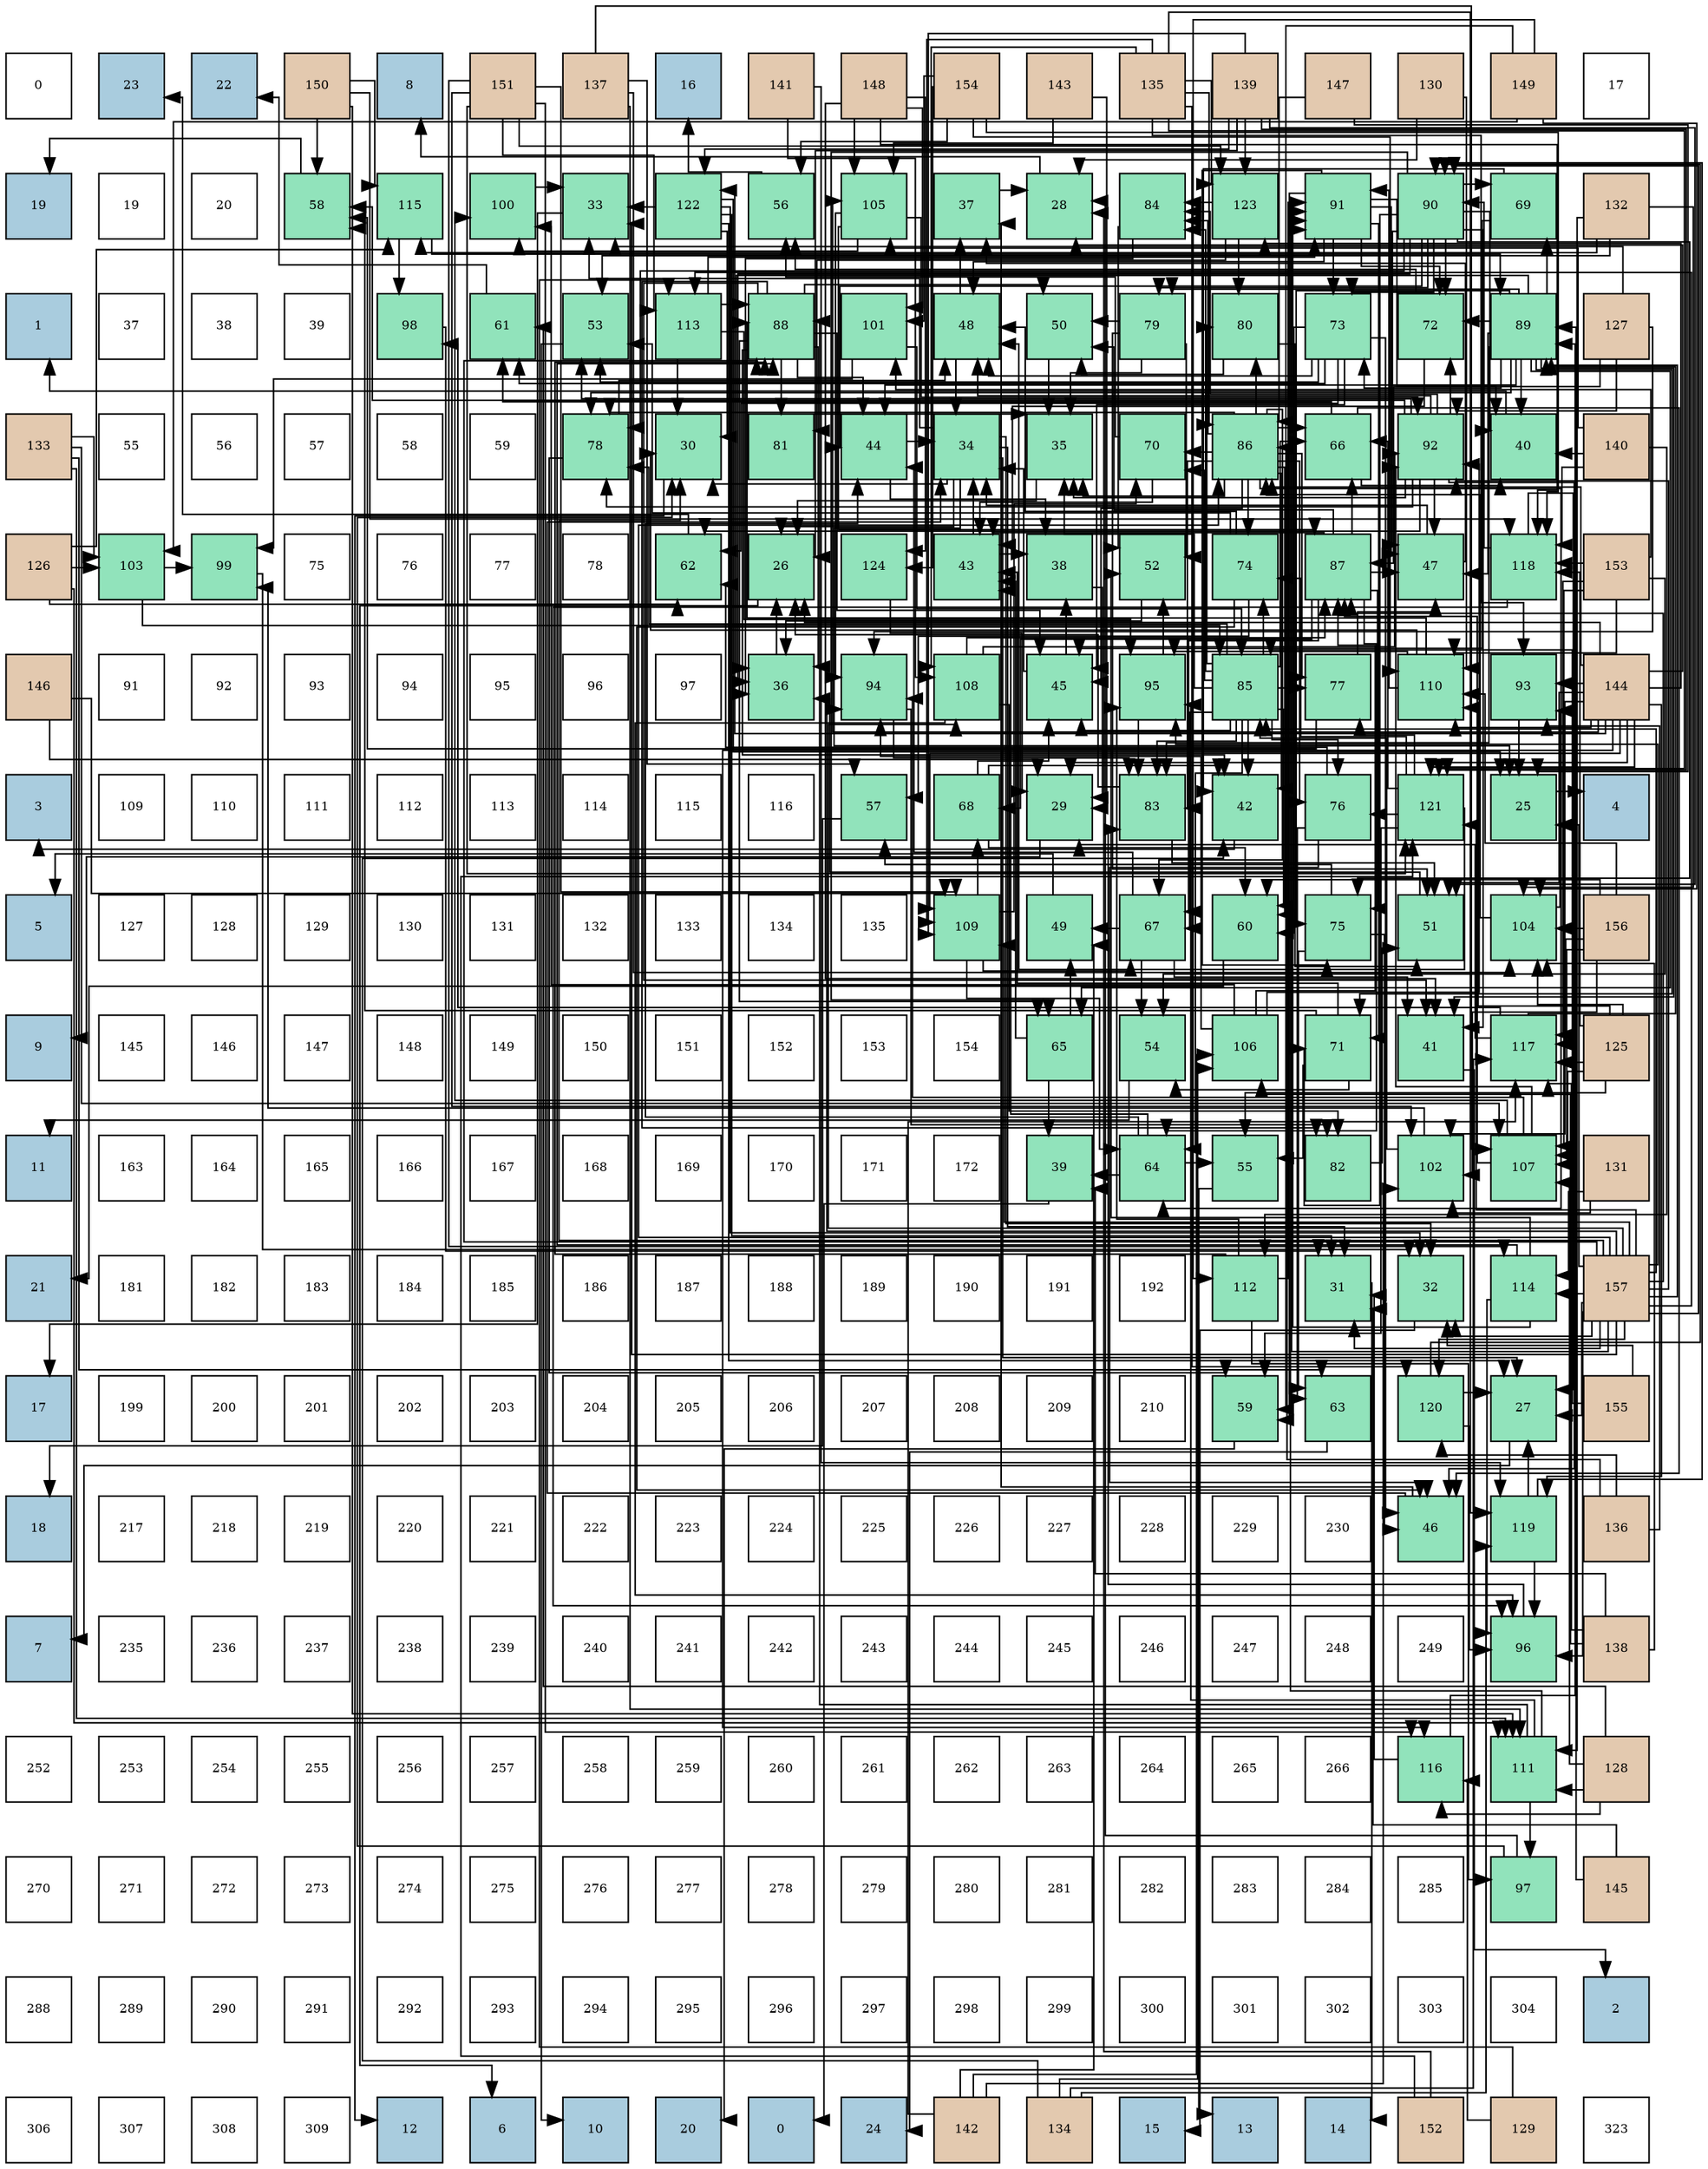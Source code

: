digraph layout{
 rankdir=TB;
 splines=ortho;
 node [style=filled shape=square fixedsize=true width=0.6];
0[label="0", fontsize=8, fillcolor="#ffffff"];
1[label="23", fontsize=8, fillcolor="#a9ccde"];
2[label="22", fontsize=8, fillcolor="#a9ccde"];
3[label="150", fontsize=8, fillcolor="#e3c9af"];
4[label="8", fontsize=8, fillcolor="#a9ccde"];
5[label="151", fontsize=8, fillcolor="#e3c9af"];
6[label="137", fontsize=8, fillcolor="#e3c9af"];
7[label="16", fontsize=8, fillcolor="#a9ccde"];
8[label="141", fontsize=8, fillcolor="#e3c9af"];
9[label="148", fontsize=8, fillcolor="#e3c9af"];
10[label="154", fontsize=8, fillcolor="#e3c9af"];
11[label="143", fontsize=8, fillcolor="#e3c9af"];
12[label="135", fontsize=8, fillcolor="#e3c9af"];
13[label="139", fontsize=8, fillcolor="#e3c9af"];
14[label="147", fontsize=8, fillcolor="#e3c9af"];
15[label="130", fontsize=8, fillcolor="#e3c9af"];
16[label="149", fontsize=8, fillcolor="#e3c9af"];
17[label="17", fontsize=8, fillcolor="#ffffff"];
18[label="19", fontsize=8, fillcolor="#a9ccde"];
19[label="19", fontsize=8, fillcolor="#ffffff"];
20[label="20", fontsize=8, fillcolor="#ffffff"];
21[label="58", fontsize=8, fillcolor="#91e3bb"];
22[label="115", fontsize=8, fillcolor="#91e3bb"];
23[label="100", fontsize=8, fillcolor="#91e3bb"];
24[label="33", fontsize=8, fillcolor="#91e3bb"];
25[label="122", fontsize=8, fillcolor="#91e3bb"];
26[label="56", fontsize=8, fillcolor="#91e3bb"];
27[label="105", fontsize=8, fillcolor="#91e3bb"];
28[label="37", fontsize=8, fillcolor="#91e3bb"];
29[label="28", fontsize=8, fillcolor="#91e3bb"];
30[label="84", fontsize=8, fillcolor="#91e3bb"];
31[label="123", fontsize=8, fillcolor="#91e3bb"];
32[label="91", fontsize=8, fillcolor="#91e3bb"];
33[label="90", fontsize=8, fillcolor="#91e3bb"];
34[label="69", fontsize=8, fillcolor="#91e3bb"];
35[label="132", fontsize=8, fillcolor="#e3c9af"];
36[label="1", fontsize=8, fillcolor="#a9ccde"];
37[label="37", fontsize=8, fillcolor="#ffffff"];
38[label="38", fontsize=8, fillcolor="#ffffff"];
39[label="39", fontsize=8, fillcolor="#ffffff"];
40[label="98", fontsize=8, fillcolor="#91e3bb"];
41[label="61", fontsize=8, fillcolor="#91e3bb"];
42[label="53", fontsize=8, fillcolor="#91e3bb"];
43[label="113", fontsize=8, fillcolor="#91e3bb"];
44[label="88", fontsize=8, fillcolor="#91e3bb"];
45[label="101", fontsize=8, fillcolor="#91e3bb"];
46[label="48", fontsize=8, fillcolor="#91e3bb"];
47[label="50", fontsize=8, fillcolor="#91e3bb"];
48[label="79", fontsize=8, fillcolor="#91e3bb"];
49[label="80", fontsize=8, fillcolor="#91e3bb"];
50[label="73", fontsize=8, fillcolor="#91e3bb"];
51[label="72", fontsize=8, fillcolor="#91e3bb"];
52[label="89", fontsize=8, fillcolor="#91e3bb"];
53[label="127", fontsize=8, fillcolor="#e3c9af"];
54[label="133", fontsize=8, fillcolor="#e3c9af"];
55[label="55", fontsize=8, fillcolor="#ffffff"];
56[label="56", fontsize=8, fillcolor="#ffffff"];
57[label="57", fontsize=8, fillcolor="#ffffff"];
58[label="58", fontsize=8, fillcolor="#ffffff"];
59[label="59", fontsize=8, fillcolor="#ffffff"];
60[label="78", fontsize=8, fillcolor="#91e3bb"];
61[label="30", fontsize=8, fillcolor="#91e3bb"];
62[label="81", fontsize=8, fillcolor="#91e3bb"];
63[label="44", fontsize=8, fillcolor="#91e3bb"];
64[label="34", fontsize=8, fillcolor="#91e3bb"];
65[label="35", fontsize=8, fillcolor="#91e3bb"];
66[label="70", fontsize=8, fillcolor="#91e3bb"];
67[label="86", fontsize=8, fillcolor="#91e3bb"];
68[label="66", fontsize=8, fillcolor="#91e3bb"];
69[label="92", fontsize=8, fillcolor="#91e3bb"];
70[label="40", fontsize=8, fillcolor="#91e3bb"];
71[label="140", fontsize=8, fillcolor="#e3c9af"];
72[label="126", fontsize=8, fillcolor="#e3c9af"];
73[label="103", fontsize=8, fillcolor="#91e3bb"];
74[label="99", fontsize=8, fillcolor="#91e3bb"];
75[label="75", fontsize=8, fillcolor="#ffffff"];
76[label="76", fontsize=8, fillcolor="#ffffff"];
77[label="77", fontsize=8, fillcolor="#ffffff"];
78[label="78", fontsize=8, fillcolor="#ffffff"];
79[label="62", fontsize=8, fillcolor="#91e3bb"];
80[label="26", fontsize=8, fillcolor="#91e3bb"];
81[label="124", fontsize=8, fillcolor="#91e3bb"];
82[label="43", fontsize=8, fillcolor="#91e3bb"];
83[label="38", fontsize=8, fillcolor="#91e3bb"];
84[label="52", fontsize=8, fillcolor="#91e3bb"];
85[label="74", fontsize=8, fillcolor="#91e3bb"];
86[label="87", fontsize=8, fillcolor="#91e3bb"];
87[label="47", fontsize=8, fillcolor="#91e3bb"];
88[label="118", fontsize=8, fillcolor="#91e3bb"];
89[label="153", fontsize=8, fillcolor="#e3c9af"];
90[label="146", fontsize=8, fillcolor="#e3c9af"];
91[label="91", fontsize=8, fillcolor="#ffffff"];
92[label="92", fontsize=8, fillcolor="#ffffff"];
93[label="93", fontsize=8, fillcolor="#ffffff"];
94[label="94", fontsize=8, fillcolor="#ffffff"];
95[label="95", fontsize=8, fillcolor="#ffffff"];
96[label="96", fontsize=8, fillcolor="#ffffff"];
97[label="97", fontsize=8, fillcolor="#ffffff"];
98[label="36", fontsize=8, fillcolor="#91e3bb"];
99[label="94", fontsize=8, fillcolor="#91e3bb"];
100[label="108", fontsize=8, fillcolor="#91e3bb"];
101[label="45", fontsize=8, fillcolor="#91e3bb"];
102[label="95", fontsize=8, fillcolor="#91e3bb"];
103[label="85", fontsize=8, fillcolor="#91e3bb"];
104[label="77", fontsize=8, fillcolor="#91e3bb"];
105[label="110", fontsize=8, fillcolor="#91e3bb"];
106[label="93", fontsize=8, fillcolor="#91e3bb"];
107[label="144", fontsize=8, fillcolor="#e3c9af"];
108[label="3", fontsize=8, fillcolor="#a9ccde"];
109[label="109", fontsize=8, fillcolor="#ffffff"];
110[label="110", fontsize=8, fillcolor="#ffffff"];
111[label="111", fontsize=8, fillcolor="#ffffff"];
112[label="112", fontsize=8, fillcolor="#ffffff"];
113[label="113", fontsize=8, fillcolor="#ffffff"];
114[label="114", fontsize=8, fillcolor="#ffffff"];
115[label="115", fontsize=8, fillcolor="#ffffff"];
116[label="116", fontsize=8, fillcolor="#ffffff"];
117[label="57", fontsize=8, fillcolor="#91e3bb"];
118[label="68", fontsize=8, fillcolor="#91e3bb"];
119[label="29", fontsize=8, fillcolor="#91e3bb"];
120[label="83", fontsize=8, fillcolor="#91e3bb"];
121[label="42", fontsize=8, fillcolor="#91e3bb"];
122[label="76", fontsize=8, fillcolor="#91e3bb"];
123[label="121", fontsize=8, fillcolor="#91e3bb"];
124[label="25", fontsize=8, fillcolor="#91e3bb"];
125[label="4", fontsize=8, fillcolor="#a9ccde"];
126[label="5", fontsize=8, fillcolor="#a9ccde"];
127[label="127", fontsize=8, fillcolor="#ffffff"];
128[label="128", fontsize=8, fillcolor="#ffffff"];
129[label="129", fontsize=8, fillcolor="#ffffff"];
130[label="130", fontsize=8, fillcolor="#ffffff"];
131[label="131", fontsize=8, fillcolor="#ffffff"];
132[label="132", fontsize=8, fillcolor="#ffffff"];
133[label="133", fontsize=8, fillcolor="#ffffff"];
134[label="134", fontsize=8, fillcolor="#ffffff"];
135[label="135", fontsize=8, fillcolor="#ffffff"];
136[label="109", fontsize=8, fillcolor="#91e3bb"];
137[label="49", fontsize=8, fillcolor="#91e3bb"];
138[label="67", fontsize=8, fillcolor="#91e3bb"];
139[label="60", fontsize=8, fillcolor="#91e3bb"];
140[label="75", fontsize=8, fillcolor="#91e3bb"];
141[label="51", fontsize=8, fillcolor="#91e3bb"];
142[label="104", fontsize=8, fillcolor="#91e3bb"];
143[label="156", fontsize=8, fillcolor="#e3c9af"];
144[label="9", fontsize=8, fillcolor="#a9ccde"];
145[label="145", fontsize=8, fillcolor="#ffffff"];
146[label="146", fontsize=8, fillcolor="#ffffff"];
147[label="147", fontsize=8, fillcolor="#ffffff"];
148[label="148", fontsize=8, fillcolor="#ffffff"];
149[label="149", fontsize=8, fillcolor="#ffffff"];
150[label="150", fontsize=8, fillcolor="#ffffff"];
151[label="151", fontsize=8, fillcolor="#ffffff"];
152[label="152", fontsize=8, fillcolor="#ffffff"];
153[label="153", fontsize=8, fillcolor="#ffffff"];
154[label="154", fontsize=8, fillcolor="#ffffff"];
155[label="65", fontsize=8, fillcolor="#91e3bb"];
156[label="54", fontsize=8, fillcolor="#91e3bb"];
157[label="106", fontsize=8, fillcolor="#91e3bb"];
158[label="71", fontsize=8, fillcolor="#91e3bb"];
159[label="41", fontsize=8, fillcolor="#91e3bb"];
160[label="117", fontsize=8, fillcolor="#91e3bb"];
161[label="125", fontsize=8, fillcolor="#e3c9af"];
162[label="11", fontsize=8, fillcolor="#a9ccde"];
163[label="163", fontsize=8, fillcolor="#ffffff"];
164[label="164", fontsize=8, fillcolor="#ffffff"];
165[label="165", fontsize=8, fillcolor="#ffffff"];
166[label="166", fontsize=8, fillcolor="#ffffff"];
167[label="167", fontsize=8, fillcolor="#ffffff"];
168[label="168", fontsize=8, fillcolor="#ffffff"];
169[label="169", fontsize=8, fillcolor="#ffffff"];
170[label="170", fontsize=8, fillcolor="#ffffff"];
171[label="171", fontsize=8, fillcolor="#ffffff"];
172[label="172", fontsize=8, fillcolor="#ffffff"];
173[label="39", fontsize=8, fillcolor="#91e3bb"];
174[label="64", fontsize=8, fillcolor="#91e3bb"];
175[label="55", fontsize=8, fillcolor="#91e3bb"];
176[label="82", fontsize=8, fillcolor="#91e3bb"];
177[label="102", fontsize=8, fillcolor="#91e3bb"];
178[label="107", fontsize=8, fillcolor="#91e3bb"];
179[label="131", fontsize=8, fillcolor="#e3c9af"];
180[label="21", fontsize=8, fillcolor="#a9ccde"];
181[label="181", fontsize=8, fillcolor="#ffffff"];
182[label="182", fontsize=8, fillcolor="#ffffff"];
183[label="183", fontsize=8, fillcolor="#ffffff"];
184[label="184", fontsize=8, fillcolor="#ffffff"];
185[label="185", fontsize=8, fillcolor="#ffffff"];
186[label="186", fontsize=8, fillcolor="#ffffff"];
187[label="187", fontsize=8, fillcolor="#ffffff"];
188[label="188", fontsize=8, fillcolor="#ffffff"];
189[label="189", fontsize=8, fillcolor="#ffffff"];
190[label="190", fontsize=8, fillcolor="#ffffff"];
191[label="191", fontsize=8, fillcolor="#ffffff"];
192[label="192", fontsize=8, fillcolor="#ffffff"];
193[label="112", fontsize=8, fillcolor="#91e3bb"];
194[label="31", fontsize=8, fillcolor="#91e3bb"];
195[label="32", fontsize=8, fillcolor="#91e3bb"];
196[label="114", fontsize=8, fillcolor="#91e3bb"];
197[label="157", fontsize=8, fillcolor="#e3c9af"];
198[label="17", fontsize=8, fillcolor="#a9ccde"];
199[label="199", fontsize=8, fillcolor="#ffffff"];
200[label="200", fontsize=8, fillcolor="#ffffff"];
201[label="201", fontsize=8, fillcolor="#ffffff"];
202[label="202", fontsize=8, fillcolor="#ffffff"];
203[label="203", fontsize=8, fillcolor="#ffffff"];
204[label="204", fontsize=8, fillcolor="#ffffff"];
205[label="205", fontsize=8, fillcolor="#ffffff"];
206[label="206", fontsize=8, fillcolor="#ffffff"];
207[label="207", fontsize=8, fillcolor="#ffffff"];
208[label="208", fontsize=8, fillcolor="#ffffff"];
209[label="209", fontsize=8, fillcolor="#ffffff"];
210[label="210", fontsize=8, fillcolor="#ffffff"];
211[label="59", fontsize=8, fillcolor="#91e3bb"];
212[label="63", fontsize=8, fillcolor="#91e3bb"];
213[label="120", fontsize=8, fillcolor="#91e3bb"];
214[label="27", fontsize=8, fillcolor="#91e3bb"];
215[label="155", fontsize=8, fillcolor="#e3c9af"];
216[label="18", fontsize=8, fillcolor="#a9ccde"];
217[label="217", fontsize=8, fillcolor="#ffffff"];
218[label="218", fontsize=8, fillcolor="#ffffff"];
219[label="219", fontsize=8, fillcolor="#ffffff"];
220[label="220", fontsize=8, fillcolor="#ffffff"];
221[label="221", fontsize=8, fillcolor="#ffffff"];
222[label="222", fontsize=8, fillcolor="#ffffff"];
223[label="223", fontsize=8, fillcolor="#ffffff"];
224[label="224", fontsize=8, fillcolor="#ffffff"];
225[label="225", fontsize=8, fillcolor="#ffffff"];
226[label="226", fontsize=8, fillcolor="#ffffff"];
227[label="227", fontsize=8, fillcolor="#ffffff"];
228[label="228", fontsize=8, fillcolor="#ffffff"];
229[label="229", fontsize=8, fillcolor="#ffffff"];
230[label="230", fontsize=8, fillcolor="#ffffff"];
231[label="46", fontsize=8, fillcolor="#91e3bb"];
232[label="119", fontsize=8, fillcolor="#91e3bb"];
233[label="136", fontsize=8, fillcolor="#e3c9af"];
234[label="7", fontsize=8, fillcolor="#a9ccde"];
235[label="235", fontsize=8, fillcolor="#ffffff"];
236[label="236", fontsize=8, fillcolor="#ffffff"];
237[label="237", fontsize=8, fillcolor="#ffffff"];
238[label="238", fontsize=8, fillcolor="#ffffff"];
239[label="239", fontsize=8, fillcolor="#ffffff"];
240[label="240", fontsize=8, fillcolor="#ffffff"];
241[label="241", fontsize=8, fillcolor="#ffffff"];
242[label="242", fontsize=8, fillcolor="#ffffff"];
243[label="243", fontsize=8, fillcolor="#ffffff"];
244[label="244", fontsize=8, fillcolor="#ffffff"];
245[label="245", fontsize=8, fillcolor="#ffffff"];
246[label="246", fontsize=8, fillcolor="#ffffff"];
247[label="247", fontsize=8, fillcolor="#ffffff"];
248[label="248", fontsize=8, fillcolor="#ffffff"];
249[label="249", fontsize=8, fillcolor="#ffffff"];
250[label="96", fontsize=8, fillcolor="#91e3bb"];
251[label="138", fontsize=8, fillcolor="#e3c9af"];
252[label="252", fontsize=8, fillcolor="#ffffff"];
253[label="253", fontsize=8, fillcolor="#ffffff"];
254[label="254", fontsize=8, fillcolor="#ffffff"];
255[label="255", fontsize=8, fillcolor="#ffffff"];
256[label="256", fontsize=8, fillcolor="#ffffff"];
257[label="257", fontsize=8, fillcolor="#ffffff"];
258[label="258", fontsize=8, fillcolor="#ffffff"];
259[label="259", fontsize=8, fillcolor="#ffffff"];
260[label="260", fontsize=8, fillcolor="#ffffff"];
261[label="261", fontsize=8, fillcolor="#ffffff"];
262[label="262", fontsize=8, fillcolor="#ffffff"];
263[label="263", fontsize=8, fillcolor="#ffffff"];
264[label="264", fontsize=8, fillcolor="#ffffff"];
265[label="265", fontsize=8, fillcolor="#ffffff"];
266[label="266", fontsize=8, fillcolor="#ffffff"];
267[label="116", fontsize=8, fillcolor="#91e3bb"];
268[label="111", fontsize=8, fillcolor="#91e3bb"];
269[label="128", fontsize=8, fillcolor="#e3c9af"];
270[label="270", fontsize=8, fillcolor="#ffffff"];
271[label="271", fontsize=8, fillcolor="#ffffff"];
272[label="272", fontsize=8, fillcolor="#ffffff"];
273[label="273", fontsize=8, fillcolor="#ffffff"];
274[label="274", fontsize=8, fillcolor="#ffffff"];
275[label="275", fontsize=8, fillcolor="#ffffff"];
276[label="276", fontsize=8, fillcolor="#ffffff"];
277[label="277", fontsize=8, fillcolor="#ffffff"];
278[label="278", fontsize=8, fillcolor="#ffffff"];
279[label="279", fontsize=8, fillcolor="#ffffff"];
280[label="280", fontsize=8, fillcolor="#ffffff"];
281[label="281", fontsize=8, fillcolor="#ffffff"];
282[label="282", fontsize=8, fillcolor="#ffffff"];
283[label="283", fontsize=8, fillcolor="#ffffff"];
284[label="284", fontsize=8, fillcolor="#ffffff"];
285[label="285", fontsize=8, fillcolor="#ffffff"];
286[label="97", fontsize=8, fillcolor="#91e3bb"];
287[label="145", fontsize=8, fillcolor="#e3c9af"];
288[label="288", fontsize=8, fillcolor="#ffffff"];
289[label="289", fontsize=8, fillcolor="#ffffff"];
290[label="290", fontsize=8, fillcolor="#ffffff"];
291[label="291", fontsize=8, fillcolor="#ffffff"];
292[label="292", fontsize=8, fillcolor="#ffffff"];
293[label="293", fontsize=8, fillcolor="#ffffff"];
294[label="294", fontsize=8, fillcolor="#ffffff"];
295[label="295", fontsize=8, fillcolor="#ffffff"];
296[label="296", fontsize=8, fillcolor="#ffffff"];
297[label="297", fontsize=8, fillcolor="#ffffff"];
298[label="298", fontsize=8, fillcolor="#ffffff"];
299[label="299", fontsize=8, fillcolor="#ffffff"];
300[label="300", fontsize=8, fillcolor="#ffffff"];
301[label="301", fontsize=8, fillcolor="#ffffff"];
302[label="302", fontsize=8, fillcolor="#ffffff"];
303[label="303", fontsize=8, fillcolor="#ffffff"];
304[label="304", fontsize=8, fillcolor="#ffffff"];
305[label="2", fontsize=8, fillcolor="#a9ccde"];
306[label="306", fontsize=8, fillcolor="#ffffff"];
307[label="307", fontsize=8, fillcolor="#ffffff"];
308[label="308", fontsize=8, fillcolor="#ffffff"];
309[label="309", fontsize=8, fillcolor="#ffffff"];
310[label="12", fontsize=8, fillcolor="#a9ccde"];
311[label="6", fontsize=8, fillcolor="#a9ccde"];
312[label="10", fontsize=8, fillcolor="#a9ccde"];
313[label="20", fontsize=8, fillcolor="#a9ccde"];
314[label="0", fontsize=8, fillcolor="#a9ccde"];
315[label="24", fontsize=8, fillcolor="#a9ccde"];
316[label="142", fontsize=8, fillcolor="#e3c9af"];
317[label="134", fontsize=8, fillcolor="#e3c9af"];
318[label="15", fontsize=8, fillcolor="#a9ccde"];
319[label="13", fontsize=8, fillcolor="#a9ccde"];
320[label="14", fontsize=8, fillcolor="#a9ccde"];
321[label="152", fontsize=8, fillcolor="#e3c9af"];
322[label="129", fontsize=8, fillcolor="#e3c9af"];
323[label="323", fontsize=8, fillcolor="#ffffff"];
edge [constraint=false, style=vis];124 -> 125;
80 -> 311;
214 -> 234;
29 -> 4;
119 -> 144;
61 -> 310;
194 -> 320;
195 -> 318;
24 -> 198;
64 -> 124;
64 -> 80;
64 -> 214;
64 -> 61;
64 -> 194;
64 -> 195;
64 -> 24;
65 -> 80;
98 -> 80;
28 -> 29;
83 -> 119;
173 -> 314;
70 -> 36;
159 -> 305;
121 -> 108;
82 -> 64;
82 -> 83;
63 -> 64;
63 -> 83;
101 -> 64;
101 -> 83;
231 -> 64;
231 -> 28;
87 -> 64;
87 -> 28;
46 -> 64;
46 -> 28;
137 -> 126;
47 -> 65;
141 -> 98;
84 -> 98;
42 -> 312;
156 -> 162;
175 -> 319;
26 -> 7;
117 -> 216;
21 -> 18;
211 -> 313;
139 -> 180;
41 -> 2;
79 -> 1;
212 -> 315;
174 -> 173;
174 -> 82;
174 -> 63;
174 -> 175;
155 -> 173;
155 -> 82;
155 -> 137;
68 -> 70;
68 -> 231;
68 -> 41;
138 -> 159;
138 -> 63;
138 -> 137;
138 -> 156;
118 -> 121;
118 -> 101;
118 -> 139;
34 -> 121;
34 -> 101;
66 -> 82;
66 -> 26;
158 -> 82;
158 -> 156;
158 -> 175;
158 -> 21;
51 -> 82;
51 -> 26;
50 -> 101;
50 -> 231;
50 -> 46;
50 -> 42;
50 -> 139;
50 -> 41;
50 -> 79;
85 -> 231;
85 -> 46;
85 -> 42;
85 -> 117;
140 -> 231;
140 -> 117;
140 -> 212;
122 -> 231;
122 -> 79;
122 -> 212;
104 -> 87;
104 -> 21;
60 -> 46;
60 -> 211;
48 -> 65;
48 -> 47;
48 -> 141;
48 -> 84;
49 -> 47;
49 -> 141;
62 -> 65;
176 -> 141;
120 -> 80;
120 -> 141;
30 -> 98;
30 -> 84;
103 -> 65;
103 -> 121;
103 -> 101;
103 -> 139;
103 -> 174;
103 -> 68;
103 -> 138;
103 -> 66;
103 -> 85;
103 -> 122;
103 -> 104;
103 -> 60;
103 -> 49;
103 -> 120;
103 -> 30;
67 -> 65;
67 -> 121;
67 -> 101;
67 -> 139;
67 -> 174;
67 -> 68;
67 -> 138;
67 -> 66;
67 -> 85;
67 -> 122;
67 -> 104;
67 -> 60;
67 -> 49;
67 -> 120;
67 -> 30;
86 -> 82;
86 -> 87;
86 -> 47;
86 -> 174;
86 -> 68;
86 -> 138;
86 -> 118;
86 -> 140;
44 -> 98;
44 -> 159;
44 -> 121;
44 -> 63;
44 -> 101;
44 -> 47;
44 -> 155;
44 -> 62;
44 -> 176;
52 -> 98;
52 -> 70;
52 -> 159;
52 -> 63;
52 -> 87;
52 -> 155;
52 -> 34;
52 -> 158;
52 -> 51;
52 -> 50;
52 -> 140;
52 -> 60;
52 -> 48;
52 -> 120;
33 -> 98;
33 -> 70;
33 -> 159;
33 -> 63;
33 -> 87;
33 -> 155;
33 -> 34;
33 -> 158;
33 -> 51;
33 -> 50;
33 -> 140;
33 -> 60;
33 -> 48;
32 -> 70;
32 -> 87;
32 -> 46;
32 -> 211;
32 -> 158;
32 -> 51;
32 -> 50;
32 -> 140;
69 -> 65;
69 -> 231;
69 -> 87;
69 -> 46;
69 -> 42;
69 -> 21;
69 -> 79;
69 -> 51;
69 -> 60;
69 -> 30;
106 -> 124;
99 -> 176;
99 -> 120;
102 -> 84;
102 -> 120;
250 -> 120;
286 -> 29;
286 -> 61;
40 -> 194;
74 -> 195;
23 -> 24;
45 -> 103;
45 -> 74;
177 -> 103;
177 -> 74;
73 -> 103;
73 -> 74;
142 -> 67;
142 -> 106;
27 -> 86;
27 -> 69;
27 -> 99;
27 -> 23;
157 -> 86;
157 -> 69;
157 -> 99;
157 -> 23;
178 -> 86;
178 -> 69;
178 -> 99;
178 -> 23;
100 -> 176;
100 -> 86;
100 -> 69;
100 -> 250;
136 -> 174;
136 -> 138;
136 -> 118;
136 -> 66;
105 -> 61;
105 -> 44;
105 -> 32;
105 -> 102;
268 -> 44;
268 -> 32;
268 -> 102;
268 -> 286;
193 -> 44;
193 -> 32;
193 -> 102;
193 -> 286;
43 -> 61;
43 -> 44;
43 -> 32;
43 -> 102;
196 -> 84;
196 -> 44;
196 -> 32;
196 -> 250;
22 -> 52;
22 -> 40;
267 -> 194;
267 -> 52;
160 -> 119;
160 -> 52;
160 -> 40;
88 -> 214;
88 -> 33;
88 -> 250;
232 -> 214;
232 -> 33;
232 -> 250;
213 -> 214;
213 -> 33;
213 -> 250;
123 -> 46;
123 -> 211;
123 -> 68;
123 -> 85;
123 -> 122;
123 -> 104;
25 -> 124;
25 -> 214;
25 -> 61;
25 -> 194;
25 -> 195;
25 -> 24;
31 -> 49;
31 -> 62;
31 -> 30;
81 -> 119;
161 -> 175;
161 -> 142;
161 -> 178;
161 -> 105;
161 -> 160;
161 -> 88;
72 -> 79;
72 -> 73;
72 -> 268;
72 -> 22;
53 -> 24;
53 -> 86;
53 -> 69;
53 -> 99;
269 -> 41;
269 -> 178;
269 -> 268;
269 -> 267;
322 -> 43;
322 -> 267;
15 -> 29;
15 -> 105;
179 -> 177;
179 -> 196;
35 -> 42;
35 -> 142;
35 -> 268;
35 -> 22;
54 -> 212;
54 -> 73;
54 -> 178;
54 -> 268;
317 -> 121;
317 -> 157;
317 -> 160;
317 -> 232;
12 -> 67;
12 -> 106;
12 -> 100;
12 -> 136;
12 -> 232;
12 -> 213;
12 -> 123;
12 -> 31;
233 -> 67;
233 -> 106;
233 -> 213;
6 -> 117;
6 -> 142;
6 -> 178;
6 -> 268;
251 -> 173;
251 -> 142;
251 -> 157;
251 -> 160;
13 -> 80;
13 -> 141;
13 -> 136;
13 -> 123;
13 -> 25;
13 -> 31;
71 -> 70;
71 -> 27;
71 -> 193;
71 -> 88;
8 -> 100;
8 -> 232;
316 -> 137;
316 -> 177;
316 -> 157;
316 -> 160;
11 -> 119;
11 -> 27;
107 -> 80;
107 -> 29;
107 -> 119;
107 -> 141;
107 -> 67;
107 -> 106;
107 -> 177;
107 -> 27;
107 -> 136;
107 -> 105;
107 -> 267;
107 -> 232;
107 -> 123;
107 -> 25;
107 -> 31;
287 -> 194;
287 -> 52;
90 -> 119;
90 -> 136;
14 -> 124;
14 -> 67;
9 -> 159;
9 -> 45;
9 -> 27;
9 -> 88;
9 -> 81;
16 -> 211;
16 -> 73;
16 -> 142;
16 -> 193;
3 -> 21;
3 -> 268;
3 -> 22;
3 -> 88;
5 -> 177;
5 -> 136;
5 -> 43;
5 -> 196;
5 -> 267;
5 -> 123;
5 -> 31;
321 -> 29;
321 -> 123;
89 -> 156;
89 -> 45;
89 -> 178;
89 -> 105;
89 -> 160;
89 -> 88;
10 -> 26;
10 -> 45;
10 -> 105;
10 -> 88;
10 -> 81;
215 -> 195;
215 -> 103;
143 -> 139;
143 -> 177;
143 -> 142;
143 -> 178;
143 -> 105;
143 -> 160;
197 -> 124;
197 -> 214;
197 -> 61;
197 -> 194;
197 -> 195;
197 -> 24;
197 -> 103;
197 -> 67;
197 -> 86;
197 -> 44;
197 -> 52;
197 -> 33;
197 -> 32;
197 -> 69;
197 -> 99;
197 -> 102;
197 -> 250;
197 -> 100;
197 -> 136;
197 -> 43;
197 -> 196;
197 -> 213;
197 -> 123;
edge [constraint=true, style=invis];
0 -> 18 -> 36 -> 54 -> 72 -> 90 -> 108 -> 126 -> 144 -> 162 -> 180 -> 198 -> 216 -> 234 -> 252 -> 270 -> 288 -> 306;
1 -> 19 -> 37 -> 55 -> 73 -> 91 -> 109 -> 127 -> 145 -> 163 -> 181 -> 199 -> 217 -> 235 -> 253 -> 271 -> 289 -> 307;
2 -> 20 -> 38 -> 56 -> 74 -> 92 -> 110 -> 128 -> 146 -> 164 -> 182 -> 200 -> 218 -> 236 -> 254 -> 272 -> 290 -> 308;
3 -> 21 -> 39 -> 57 -> 75 -> 93 -> 111 -> 129 -> 147 -> 165 -> 183 -> 201 -> 219 -> 237 -> 255 -> 273 -> 291 -> 309;
4 -> 22 -> 40 -> 58 -> 76 -> 94 -> 112 -> 130 -> 148 -> 166 -> 184 -> 202 -> 220 -> 238 -> 256 -> 274 -> 292 -> 310;
5 -> 23 -> 41 -> 59 -> 77 -> 95 -> 113 -> 131 -> 149 -> 167 -> 185 -> 203 -> 221 -> 239 -> 257 -> 275 -> 293 -> 311;
6 -> 24 -> 42 -> 60 -> 78 -> 96 -> 114 -> 132 -> 150 -> 168 -> 186 -> 204 -> 222 -> 240 -> 258 -> 276 -> 294 -> 312;
7 -> 25 -> 43 -> 61 -> 79 -> 97 -> 115 -> 133 -> 151 -> 169 -> 187 -> 205 -> 223 -> 241 -> 259 -> 277 -> 295 -> 313;
8 -> 26 -> 44 -> 62 -> 80 -> 98 -> 116 -> 134 -> 152 -> 170 -> 188 -> 206 -> 224 -> 242 -> 260 -> 278 -> 296 -> 314;
9 -> 27 -> 45 -> 63 -> 81 -> 99 -> 117 -> 135 -> 153 -> 171 -> 189 -> 207 -> 225 -> 243 -> 261 -> 279 -> 297 -> 315;
10 -> 28 -> 46 -> 64 -> 82 -> 100 -> 118 -> 136 -> 154 -> 172 -> 190 -> 208 -> 226 -> 244 -> 262 -> 280 -> 298 -> 316;
11 -> 29 -> 47 -> 65 -> 83 -> 101 -> 119 -> 137 -> 155 -> 173 -> 191 -> 209 -> 227 -> 245 -> 263 -> 281 -> 299 -> 317;
12 -> 30 -> 48 -> 66 -> 84 -> 102 -> 120 -> 138 -> 156 -> 174 -> 192 -> 210 -> 228 -> 246 -> 264 -> 282 -> 300 -> 318;
13 -> 31 -> 49 -> 67 -> 85 -> 103 -> 121 -> 139 -> 157 -> 175 -> 193 -> 211 -> 229 -> 247 -> 265 -> 283 -> 301 -> 319;
14 -> 32 -> 50 -> 68 -> 86 -> 104 -> 122 -> 140 -> 158 -> 176 -> 194 -> 212 -> 230 -> 248 -> 266 -> 284 -> 302 -> 320;
15 -> 33 -> 51 -> 69 -> 87 -> 105 -> 123 -> 141 -> 159 -> 177 -> 195 -> 213 -> 231 -> 249 -> 267 -> 285 -> 303 -> 321;
16 -> 34 -> 52 -> 70 -> 88 -> 106 -> 124 -> 142 -> 160 -> 178 -> 196 -> 214 -> 232 -> 250 -> 268 -> 286 -> 304 -> 322;
17 -> 35 -> 53 -> 71 -> 89 -> 107 -> 125 -> 143 -> 161 -> 179 -> 197 -> 215 -> 233 -> 251 -> 269 -> 287 -> 305 -> 323;
rank = same {0 -> 1 -> 2 -> 3 -> 4 -> 5 -> 6 -> 7 -> 8 -> 9 -> 10 -> 11 -> 12 -> 13 -> 14 -> 15 -> 16 -> 17};
rank = same {18 -> 19 -> 20 -> 21 -> 22 -> 23 -> 24 -> 25 -> 26 -> 27 -> 28 -> 29 -> 30 -> 31 -> 32 -> 33 -> 34 -> 35};
rank = same {36 -> 37 -> 38 -> 39 -> 40 -> 41 -> 42 -> 43 -> 44 -> 45 -> 46 -> 47 -> 48 -> 49 -> 50 -> 51 -> 52 -> 53};
rank = same {54 -> 55 -> 56 -> 57 -> 58 -> 59 -> 60 -> 61 -> 62 -> 63 -> 64 -> 65 -> 66 -> 67 -> 68 -> 69 -> 70 -> 71};
rank = same {72 -> 73 -> 74 -> 75 -> 76 -> 77 -> 78 -> 79 -> 80 -> 81 -> 82 -> 83 -> 84 -> 85 -> 86 -> 87 -> 88 -> 89};
rank = same {90 -> 91 -> 92 -> 93 -> 94 -> 95 -> 96 -> 97 -> 98 -> 99 -> 100 -> 101 -> 102 -> 103 -> 104 -> 105 -> 106 -> 107};
rank = same {108 -> 109 -> 110 -> 111 -> 112 -> 113 -> 114 -> 115 -> 116 -> 117 -> 118 -> 119 -> 120 -> 121 -> 122 -> 123 -> 124 -> 125};
rank = same {126 -> 127 -> 128 -> 129 -> 130 -> 131 -> 132 -> 133 -> 134 -> 135 -> 136 -> 137 -> 138 -> 139 -> 140 -> 141 -> 142 -> 143};
rank = same {144 -> 145 -> 146 -> 147 -> 148 -> 149 -> 150 -> 151 -> 152 -> 153 -> 154 -> 155 -> 156 -> 157 -> 158 -> 159 -> 160 -> 161};
rank = same {162 -> 163 -> 164 -> 165 -> 166 -> 167 -> 168 -> 169 -> 170 -> 171 -> 172 -> 173 -> 174 -> 175 -> 176 -> 177 -> 178 -> 179};
rank = same {180 -> 181 -> 182 -> 183 -> 184 -> 185 -> 186 -> 187 -> 188 -> 189 -> 190 -> 191 -> 192 -> 193 -> 194 -> 195 -> 196 -> 197};
rank = same {198 -> 199 -> 200 -> 201 -> 202 -> 203 -> 204 -> 205 -> 206 -> 207 -> 208 -> 209 -> 210 -> 211 -> 212 -> 213 -> 214 -> 215};
rank = same {216 -> 217 -> 218 -> 219 -> 220 -> 221 -> 222 -> 223 -> 224 -> 225 -> 226 -> 227 -> 228 -> 229 -> 230 -> 231 -> 232 -> 233};
rank = same {234 -> 235 -> 236 -> 237 -> 238 -> 239 -> 240 -> 241 -> 242 -> 243 -> 244 -> 245 -> 246 -> 247 -> 248 -> 249 -> 250 -> 251};
rank = same {252 -> 253 -> 254 -> 255 -> 256 -> 257 -> 258 -> 259 -> 260 -> 261 -> 262 -> 263 -> 264 -> 265 -> 266 -> 267 -> 268 -> 269};
rank = same {270 -> 271 -> 272 -> 273 -> 274 -> 275 -> 276 -> 277 -> 278 -> 279 -> 280 -> 281 -> 282 -> 283 -> 284 -> 285 -> 286 -> 287};
rank = same {288 -> 289 -> 290 -> 291 -> 292 -> 293 -> 294 -> 295 -> 296 -> 297 -> 298 -> 299 -> 300 -> 301 -> 302 -> 303 -> 304 -> 305};
rank = same {306 -> 307 -> 308 -> 309 -> 310 -> 311 -> 312 -> 313 -> 314 -> 315 -> 316 -> 317 -> 318 -> 319 -> 320 -> 321 -> 322 -> 323};
}